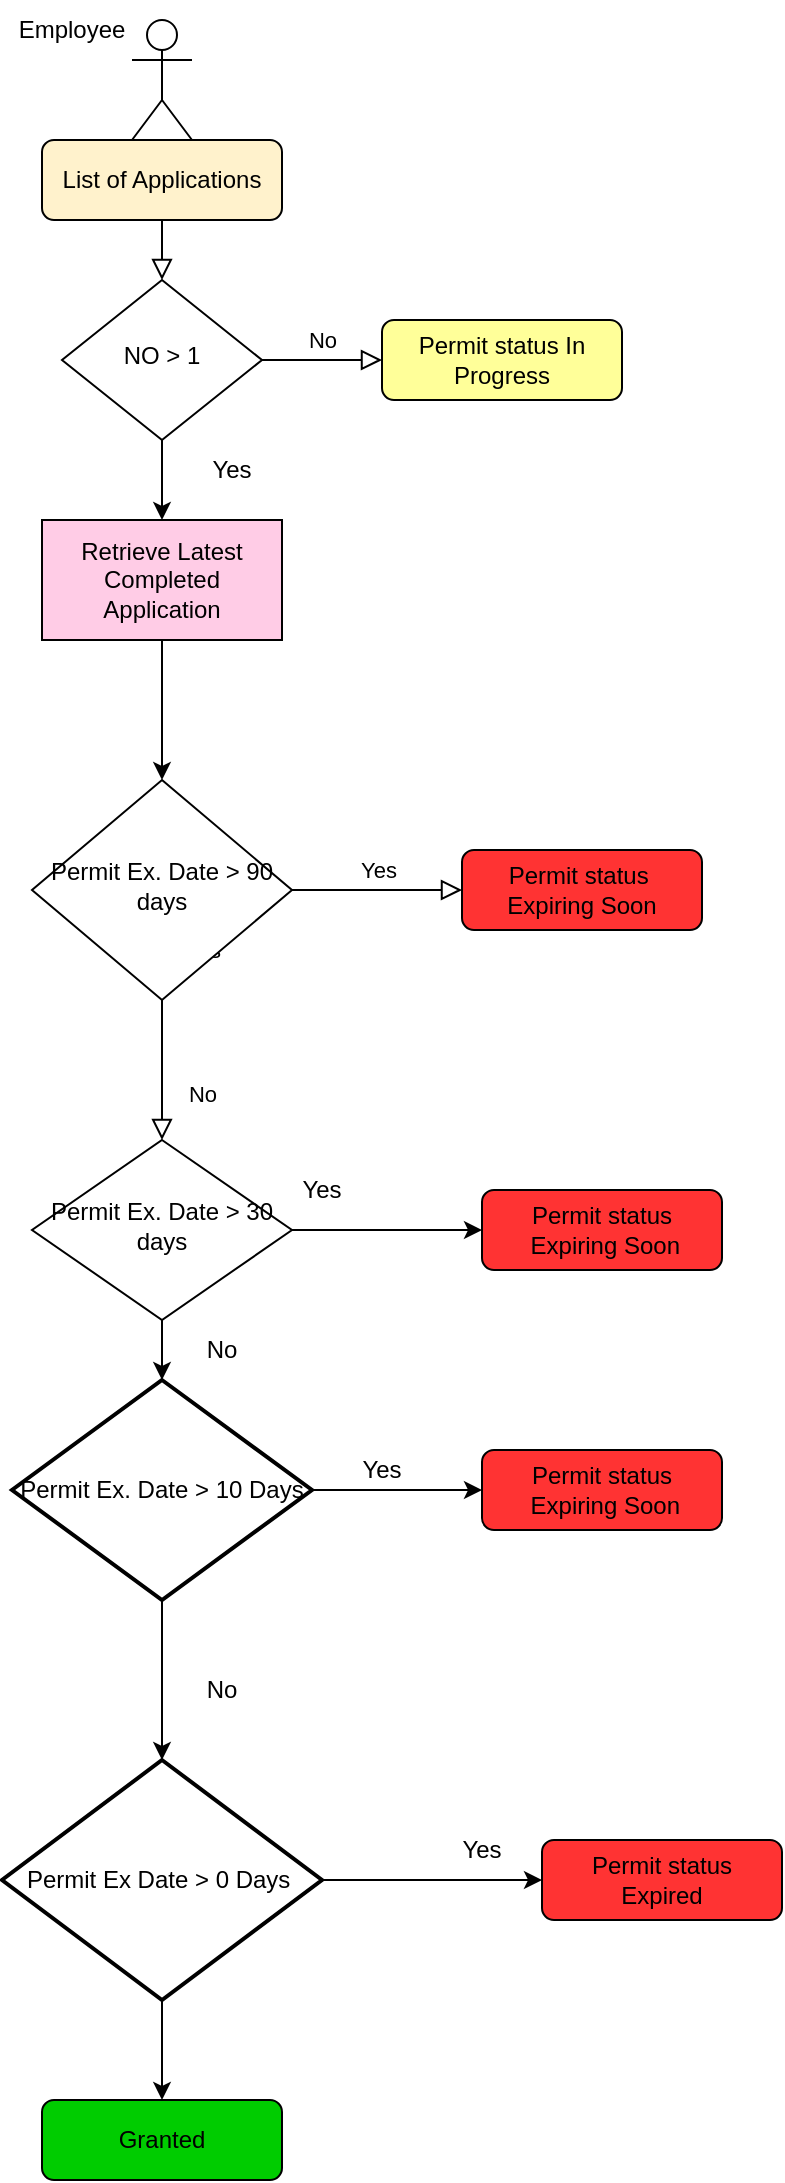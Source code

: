 <mxfile version="18.0.3" type="github" pages="2">
  <diagram id="C5RBs43oDa-KdzZeNtuy" name="Employee Permit Status">
    <mxGraphModel dx="1278" dy="547" grid="1" gridSize="10" guides="1" tooltips="1" connect="1" arrows="1" fold="1" page="1" pageScale="1" pageWidth="827" pageHeight="1169" math="0" shadow="0">
      <root>
        <mxCell id="WIyWlLk6GJQsqaUBKTNV-0" />
        <mxCell id="WIyWlLk6GJQsqaUBKTNV-1" parent="WIyWlLk6GJQsqaUBKTNV-0" />
        <mxCell id="WIyWlLk6GJQsqaUBKTNV-2" value="" style="rounded=0;html=1;jettySize=auto;orthogonalLoop=1;fontSize=11;endArrow=block;endFill=0;endSize=8;strokeWidth=1;shadow=0;labelBackgroundColor=none;edgeStyle=orthogonalEdgeStyle;" parent="WIyWlLk6GJQsqaUBKTNV-1" source="WIyWlLk6GJQsqaUBKTNV-3" target="WIyWlLk6GJQsqaUBKTNV-6" edge="1">
          <mxGeometry relative="1" as="geometry" />
        </mxCell>
        <mxCell id="WIyWlLk6GJQsqaUBKTNV-3" value="List of Applications" style="rounded=1;whiteSpace=wrap;html=1;fontSize=12;glass=0;strokeWidth=1;shadow=0;fillColor=#FFF2CC;" parent="WIyWlLk6GJQsqaUBKTNV-1" vertex="1">
          <mxGeometry x="160" y="80" width="120" height="40" as="geometry" />
        </mxCell>
        <mxCell id="WIyWlLk6GJQsqaUBKTNV-4" value="Yes" style="rounded=0;html=1;jettySize=auto;orthogonalLoop=1;fontSize=11;endArrow=block;endFill=0;endSize=8;strokeWidth=1;shadow=0;labelBackgroundColor=none;edgeStyle=orthogonalEdgeStyle;startArrow=none;" parent="WIyWlLk6GJQsqaUBKTNV-1" target="WIyWlLk6GJQsqaUBKTNV-10" edge="1">
          <mxGeometry y="20" relative="1" as="geometry">
            <mxPoint as="offset" />
            <mxPoint x="220" y="460" as="sourcePoint" />
            <Array as="points">
              <mxPoint x="220" y="470" />
              <mxPoint x="220" y="470" />
            </Array>
          </mxGeometry>
        </mxCell>
        <mxCell id="WIyWlLk6GJQsqaUBKTNV-5" value="No" style="edgeStyle=orthogonalEdgeStyle;rounded=0;html=1;jettySize=auto;orthogonalLoop=1;fontSize=11;endArrow=block;endFill=0;endSize=8;strokeWidth=1;shadow=0;labelBackgroundColor=none;" parent="WIyWlLk6GJQsqaUBKTNV-1" source="WIyWlLk6GJQsqaUBKTNV-6" target="WIyWlLk6GJQsqaUBKTNV-7" edge="1">
          <mxGeometry y="10" relative="1" as="geometry">
            <mxPoint as="offset" />
          </mxGeometry>
        </mxCell>
        <mxCell id="r70ikFuNxUVIptoFKFaD-33" style="edgeStyle=orthogonalEdgeStyle;rounded=0;orthogonalLoop=1;jettySize=auto;html=1;exitX=0.5;exitY=1;exitDx=0;exitDy=0;entryX=0.5;entryY=0;entryDx=0;entryDy=0;" edge="1" parent="WIyWlLk6GJQsqaUBKTNV-1" source="WIyWlLk6GJQsqaUBKTNV-6" target="r70ikFuNxUVIptoFKFaD-2">
          <mxGeometry relative="1" as="geometry" />
        </mxCell>
        <mxCell id="WIyWlLk6GJQsqaUBKTNV-6" value="NO &amp;gt; 1" style="rhombus;whiteSpace=wrap;html=1;shadow=0;fontFamily=Helvetica;fontSize=12;align=center;strokeWidth=1;spacing=6;spacingTop=-4;" parent="WIyWlLk6GJQsqaUBKTNV-1" vertex="1">
          <mxGeometry x="170" y="150" width="100" height="80" as="geometry" />
        </mxCell>
        <mxCell id="WIyWlLk6GJQsqaUBKTNV-7" value="Permit status In Progress" style="rounded=1;whiteSpace=wrap;html=1;fontSize=12;glass=0;strokeWidth=1;shadow=0;fillColor=#FFFF99;" parent="WIyWlLk6GJQsqaUBKTNV-1" vertex="1">
          <mxGeometry x="330" y="170" width="120" height="40" as="geometry" />
        </mxCell>
        <mxCell id="WIyWlLk6GJQsqaUBKTNV-8" value="No" style="rounded=0;html=1;jettySize=auto;orthogonalLoop=1;fontSize=11;endArrow=block;endFill=0;endSize=8;strokeWidth=1;shadow=0;labelBackgroundColor=none;edgeStyle=orthogonalEdgeStyle;" parent="WIyWlLk6GJQsqaUBKTNV-1" source="WIyWlLk6GJQsqaUBKTNV-10" edge="1">
          <mxGeometry x="0.333" y="20" relative="1" as="geometry">
            <mxPoint as="offset" />
            <mxPoint x="220" y="580" as="targetPoint" />
          </mxGeometry>
        </mxCell>
        <mxCell id="WIyWlLk6GJQsqaUBKTNV-9" value="Yes" style="edgeStyle=orthogonalEdgeStyle;rounded=0;html=1;jettySize=auto;orthogonalLoop=1;fontSize=11;endArrow=block;endFill=0;endSize=8;strokeWidth=1;shadow=0;labelBackgroundColor=none;" parent="WIyWlLk6GJQsqaUBKTNV-1" source="WIyWlLk6GJQsqaUBKTNV-10" target="WIyWlLk6GJQsqaUBKTNV-12" edge="1">
          <mxGeometry y="10" relative="1" as="geometry">
            <mxPoint as="offset" />
          </mxGeometry>
        </mxCell>
        <mxCell id="WIyWlLk6GJQsqaUBKTNV-10" value="Permit Ex. Date &amp;gt; 90 days" style="rhombus;whiteSpace=wrap;html=1;shadow=0;fontFamily=Helvetica;fontSize=12;align=center;strokeWidth=1;spacing=6;spacingTop=-4;" parent="WIyWlLk6GJQsqaUBKTNV-1" vertex="1">
          <mxGeometry x="155" y="400" width="130" height="110" as="geometry" />
        </mxCell>
        <mxCell id="WIyWlLk6GJQsqaUBKTNV-12" value="Permit status&amp;nbsp; Expiring Soon" style="rounded=1;whiteSpace=wrap;html=1;fontSize=12;glass=0;strokeWidth=1;shadow=0;fillColor=#FF3333;" parent="WIyWlLk6GJQsqaUBKTNV-1" vertex="1">
          <mxGeometry x="370" y="435" width="120" height="40" as="geometry" />
        </mxCell>
        <mxCell id="r70ikFuNxUVIptoFKFaD-6" style="edgeStyle=orthogonalEdgeStyle;rounded=0;orthogonalLoop=1;jettySize=auto;html=1;exitX=0.5;exitY=1;exitDx=0;exitDy=0;entryX=0.5;entryY=0;entryDx=0;entryDy=0;" edge="1" parent="WIyWlLk6GJQsqaUBKTNV-1" source="r70ikFuNxUVIptoFKFaD-2" target="WIyWlLk6GJQsqaUBKTNV-10">
          <mxGeometry relative="1" as="geometry" />
        </mxCell>
        <mxCell id="r70ikFuNxUVIptoFKFaD-2" value="Retrieve Latest Completed Application" style="rounded=0;whiteSpace=wrap;html=1;fillColor=#FFCCE6;" vertex="1" parent="WIyWlLk6GJQsqaUBKTNV-1">
          <mxGeometry x="160" y="270" width="120" height="60" as="geometry" />
        </mxCell>
        <mxCell id="r70ikFuNxUVIptoFKFaD-4" value="" style="shape=umlActor;verticalLabelPosition=bottom;verticalAlign=top;html=1;outlineConnect=0;" vertex="1" parent="WIyWlLk6GJQsqaUBKTNV-1">
          <mxGeometry x="205" y="20" width="30" height="60" as="geometry" />
        </mxCell>
        <mxCell id="r70ikFuNxUVIptoFKFaD-9" style="edgeStyle=orthogonalEdgeStyle;rounded=0;orthogonalLoop=1;jettySize=auto;html=1;exitX=1;exitY=0.5;exitDx=0;exitDy=0;" edge="1" parent="WIyWlLk6GJQsqaUBKTNV-1" source="r70ikFuNxUVIptoFKFaD-7" target="r70ikFuNxUVIptoFKFaD-8">
          <mxGeometry relative="1" as="geometry" />
        </mxCell>
        <mxCell id="r70ikFuNxUVIptoFKFaD-7" value="Permit Ex. Date &amp;gt; 30 days" style="rhombus;whiteSpace=wrap;html=1;shadow=0;fontFamily=Helvetica;fontSize=12;align=center;strokeWidth=1;spacing=6;spacingTop=-4;" vertex="1" parent="WIyWlLk6GJQsqaUBKTNV-1">
          <mxGeometry x="155" y="580" width="130" height="90" as="geometry" />
        </mxCell>
        <mxCell id="r70ikFuNxUVIptoFKFaD-8" value="Permit status&lt;br&gt;&amp;nbsp;Expiring Soon" style="rounded=1;whiteSpace=wrap;html=1;fontSize=12;glass=0;strokeWidth=1;shadow=0;fillColor=#FF3333;" vertex="1" parent="WIyWlLk6GJQsqaUBKTNV-1">
          <mxGeometry x="380" y="605" width="120" height="40" as="geometry" />
        </mxCell>
        <mxCell id="r70ikFuNxUVIptoFKFaD-15" value="" style="edgeStyle=orthogonalEdgeStyle;rounded=0;orthogonalLoop=1;jettySize=auto;html=1;entryX=0.5;entryY=0;entryDx=0;entryDy=0;entryPerimeter=0;" edge="1" parent="WIyWlLk6GJQsqaUBKTNV-1" source="r70ikFuNxUVIptoFKFaD-11" target="r70ikFuNxUVIptoFKFaD-25">
          <mxGeometry relative="1" as="geometry">
            <mxPoint x="217.5" y="880" as="targetPoint" />
          </mxGeometry>
        </mxCell>
        <mxCell id="r70ikFuNxUVIptoFKFaD-19" style="edgeStyle=orthogonalEdgeStyle;rounded=0;orthogonalLoop=1;jettySize=auto;html=1;" edge="1" parent="WIyWlLk6GJQsqaUBKTNV-1" source="r70ikFuNxUVIptoFKFaD-11" target="r70ikFuNxUVIptoFKFaD-18">
          <mxGeometry relative="1" as="geometry" />
        </mxCell>
        <mxCell id="r70ikFuNxUVIptoFKFaD-11" value="Permit Ex. Date &amp;gt; 10 Days" style="strokeWidth=2;html=1;shape=mxgraph.flowchart.decision;whiteSpace=wrap;fillColor=#FFFFFF;" vertex="1" parent="WIyWlLk6GJQsqaUBKTNV-1">
          <mxGeometry x="145" y="700" width="150" height="110" as="geometry" />
        </mxCell>
        <mxCell id="r70ikFuNxUVIptoFKFaD-16" value="Yes" style="text;html=1;strokeColor=none;fillColor=none;align=center;verticalAlign=middle;whiteSpace=wrap;rounded=0;" vertex="1" parent="WIyWlLk6GJQsqaUBKTNV-1">
          <mxGeometry x="270" y="590" width="60" height="30" as="geometry" />
        </mxCell>
        <mxCell id="r70ikFuNxUVIptoFKFaD-18" value="Permit status&lt;br&gt;&amp;nbsp;Expiring Soon" style="rounded=1;whiteSpace=wrap;html=1;fontSize=12;glass=0;strokeWidth=1;shadow=0;fillColor=#FF3333;" vertex="1" parent="WIyWlLk6GJQsqaUBKTNV-1">
          <mxGeometry x="380" y="735" width="120" height="40" as="geometry" />
        </mxCell>
        <mxCell id="r70ikFuNxUVIptoFKFaD-20" value="No" style="text;html=1;strokeColor=none;fillColor=none;align=center;verticalAlign=middle;whiteSpace=wrap;rounded=0;" vertex="1" parent="WIyWlLk6GJQsqaUBKTNV-1">
          <mxGeometry x="220" y="670" width="60" height="30" as="geometry" />
        </mxCell>
        <mxCell id="r70ikFuNxUVIptoFKFaD-21" value="Yes" style="text;html=1;strokeColor=none;fillColor=none;align=center;verticalAlign=middle;whiteSpace=wrap;rounded=0;" vertex="1" parent="WIyWlLk6GJQsqaUBKTNV-1">
          <mxGeometry x="300" y="730" width="60" height="30" as="geometry" />
        </mxCell>
        <mxCell id="r70ikFuNxUVIptoFKFaD-23" value="No" style="text;html=1;strokeColor=none;fillColor=none;align=center;verticalAlign=middle;whiteSpace=wrap;rounded=0;" vertex="1" parent="WIyWlLk6GJQsqaUBKTNV-1">
          <mxGeometry x="220" y="840" width="60" height="30" as="geometry" />
        </mxCell>
        <mxCell id="r70ikFuNxUVIptoFKFaD-24" style="edgeStyle=orthogonalEdgeStyle;rounded=0;orthogonalLoop=1;jettySize=auto;html=1;exitX=0;exitY=0;exitDx=0;exitDy=0;entryX=0;entryY=1;entryDx=0;entryDy=0;" edge="1" parent="WIyWlLk6GJQsqaUBKTNV-1" source="r70ikFuNxUVIptoFKFaD-20" target="r70ikFuNxUVIptoFKFaD-20">
          <mxGeometry relative="1" as="geometry" />
        </mxCell>
        <mxCell id="r70ikFuNxUVIptoFKFaD-26" style="edgeStyle=orthogonalEdgeStyle;rounded=0;orthogonalLoop=1;jettySize=auto;html=1;exitX=1;exitY=0.5;exitDx=0;exitDy=0;exitPerimeter=0;" edge="1" parent="WIyWlLk6GJQsqaUBKTNV-1" source="r70ikFuNxUVIptoFKFaD-25">
          <mxGeometry relative="1" as="geometry">
            <mxPoint x="410" y="950" as="targetPoint" />
          </mxGeometry>
        </mxCell>
        <mxCell id="r70ikFuNxUVIptoFKFaD-30" style="edgeStyle=orthogonalEdgeStyle;rounded=0;orthogonalLoop=1;jettySize=auto;html=1;exitX=0.5;exitY=1;exitDx=0;exitDy=0;exitPerimeter=0;entryX=0.5;entryY=0;entryDx=0;entryDy=0;" edge="1" parent="WIyWlLk6GJQsqaUBKTNV-1" source="r70ikFuNxUVIptoFKFaD-25" target="r70ikFuNxUVIptoFKFaD-29">
          <mxGeometry relative="1" as="geometry" />
        </mxCell>
        <mxCell id="r70ikFuNxUVIptoFKFaD-25" value="Permit Ex Date &amp;gt; 0 Days&amp;nbsp;" style="strokeWidth=2;html=1;shape=mxgraph.flowchart.decision;whiteSpace=wrap;fillColor=#FFFFFF;" vertex="1" parent="WIyWlLk6GJQsqaUBKTNV-1">
          <mxGeometry x="140" y="890" width="160" height="120" as="geometry" />
        </mxCell>
        <mxCell id="r70ikFuNxUVIptoFKFaD-27" value="Permit status&lt;br&gt;Expired" style="rounded=1;whiteSpace=wrap;html=1;fontSize=12;glass=0;strokeWidth=1;shadow=0;fillColor=#FF3333;" vertex="1" parent="WIyWlLk6GJQsqaUBKTNV-1">
          <mxGeometry x="410" y="930" width="120" height="40" as="geometry" />
        </mxCell>
        <mxCell id="r70ikFuNxUVIptoFKFaD-28" value="Yes" style="text;html=1;strokeColor=none;fillColor=none;align=center;verticalAlign=middle;whiteSpace=wrap;rounded=0;" vertex="1" parent="WIyWlLk6GJQsqaUBKTNV-1">
          <mxGeometry x="350" y="920" width="60" height="30" as="geometry" />
        </mxCell>
        <mxCell id="r70ikFuNxUVIptoFKFaD-29" value="Granted" style="rounded=1;whiteSpace=wrap;html=1;fontSize=12;glass=0;strokeWidth=1;shadow=0;fillColor=#00CC00;" vertex="1" parent="WIyWlLk6GJQsqaUBKTNV-1">
          <mxGeometry x="160" y="1060" width="120" height="40" as="geometry" />
        </mxCell>
        <mxCell id="r70ikFuNxUVIptoFKFaD-31" value="Yes" style="text;html=1;strokeColor=none;fillColor=none;align=center;verticalAlign=middle;whiteSpace=wrap;rounded=0;" vertex="1" parent="WIyWlLk6GJQsqaUBKTNV-1">
          <mxGeometry x="225" y="230" width="60" height="30" as="geometry" />
        </mxCell>
        <mxCell id="r70ikFuNxUVIptoFKFaD-34" value="Employee" style="text;html=1;strokeColor=none;fillColor=none;align=center;verticalAlign=middle;whiteSpace=wrap;rounded=0;" vertex="1" parent="WIyWlLk6GJQsqaUBKTNV-1">
          <mxGeometry x="145" y="10" width="60" height="30" as="geometry" />
        </mxCell>
      </root>
    </mxGraphModel>
  </diagram>
  <diagram id="UWfWN6vajYMCqa3t756b" name="Workflow Permit Status">
    <mxGraphModel dx="1278" dy="547" grid="1" gridSize="10" guides="1" tooltips="1" connect="1" arrows="1" fold="1" page="1" pageScale="1" pageWidth="827" pageHeight="1169" math="0" shadow="0">
      <root>
        <mxCell id="0" />
        <mxCell id="1" parent="0" />
        <mxCell id="4GRrqu41O3Qp7ZYQL6ao-1" value="" style="rounded=0;html=1;jettySize=auto;orthogonalLoop=1;fontSize=11;endArrow=block;endFill=0;endSize=8;strokeWidth=1;shadow=0;labelBackgroundColor=none;edgeStyle=orthogonalEdgeStyle;" edge="1" parent="1" source="4GRrqu41O3Qp7ZYQL6ao-2" target="4GRrqu41O3Qp7ZYQL6ao-6">
          <mxGeometry relative="1" as="geometry" />
        </mxCell>
        <mxCell id="4GRrqu41O3Qp7ZYQL6ao-2" value="Application" style="rounded=1;whiteSpace=wrap;html=1;fontSize=12;glass=0;strokeWidth=1;shadow=0;fillColor=#FFF2CC;" vertex="1" parent="1">
          <mxGeometry x="160" y="80" width="120" height="40" as="geometry" />
        </mxCell>
        <mxCell id="4GRrqu41O3Qp7ZYQL6ao-3" value="Yes" style="rounded=0;html=1;jettySize=auto;orthogonalLoop=1;fontSize=11;endArrow=block;endFill=0;endSize=8;strokeWidth=1;shadow=0;labelBackgroundColor=none;edgeStyle=orthogonalEdgeStyle;startArrow=none;" edge="1" parent="1" target="4GRrqu41O3Qp7ZYQL6ao-10">
          <mxGeometry y="20" relative="1" as="geometry">
            <mxPoint as="offset" />
            <mxPoint x="220" y="460" as="sourcePoint" />
            <Array as="points">
              <mxPoint x="220" y="470" />
              <mxPoint x="220" y="470" />
            </Array>
          </mxGeometry>
        </mxCell>
        <mxCell id="f8aLjEW6WF-jgsMXcvVk-3" style="edgeStyle=orthogonalEdgeStyle;rounded=0;orthogonalLoop=1;jettySize=auto;html=1;exitX=0.5;exitY=1;exitDx=0;exitDy=0;entryX=0.5;entryY=0;entryDx=0;entryDy=0;" edge="1" parent="1" source="4GRrqu41O3Qp7ZYQL6ao-6" target="4GRrqu41O3Qp7ZYQL6ao-10">
          <mxGeometry relative="1" as="geometry" />
        </mxCell>
        <mxCell id="f8aLjEW6WF-jgsMXcvVk-4" style="edgeStyle=orthogonalEdgeStyle;rounded=0;orthogonalLoop=1;jettySize=auto;html=1;exitX=1;exitY=0.5;exitDx=0;exitDy=0;entryX=0;entryY=0.5;entryDx=0;entryDy=0;" edge="1" parent="1" source="4GRrqu41O3Qp7ZYQL6ao-6" target="4GRrqu41O3Qp7ZYQL6ao-7">
          <mxGeometry relative="1" as="geometry" />
        </mxCell>
        <mxCell id="4GRrqu41O3Qp7ZYQL6ao-6" value="Application status : In Progress" style="rhombus;whiteSpace=wrap;html=1;shadow=0;fontFamily=Helvetica;fontSize=12;align=center;strokeWidth=1;spacing=6;spacingTop=-4;" vertex="1" parent="1">
          <mxGeometry x="170" y="190" width="100" height="80" as="geometry" />
        </mxCell>
        <mxCell id="4GRrqu41O3Qp7ZYQL6ao-7" value="Permit status:&amp;nbsp; In Progress" style="rounded=1;whiteSpace=wrap;html=1;fontSize=12;glass=0;strokeWidth=1;shadow=0;fillColor=#FFFF99;" vertex="1" parent="1">
          <mxGeometry x="370" y="210" width="120" height="40" as="geometry" />
        </mxCell>
        <mxCell id="4GRrqu41O3Qp7ZYQL6ao-8" value="No" style="rounded=0;html=1;jettySize=auto;orthogonalLoop=1;fontSize=11;endArrow=block;endFill=0;endSize=8;strokeWidth=1;shadow=0;labelBackgroundColor=none;edgeStyle=orthogonalEdgeStyle;" edge="1" parent="1" source="4GRrqu41O3Qp7ZYQL6ao-10">
          <mxGeometry x="0.333" y="20" relative="1" as="geometry">
            <mxPoint as="offset" />
            <mxPoint x="220" y="580" as="targetPoint" />
          </mxGeometry>
        </mxCell>
        <mxCell id="4GRrqu41O3Qp7ZYQL6ao-9" value="Yes" style="edgeStyle=orthogonalEdgeStyle;rounded=0;html=1;jettySize=auto;orthogonalLoop=1;fontSize=11;endArrow=block;endFill=0;endSize=8;strokeWidth=1;shadow=0;labelBackgroundColor=none;" edge="1" parent="1" source="4GRrqu41O3Qp7ZYQL6ao-10" target="4GRrqu41O3Qp7ZYQL6ao-11">
          <mxGeometry y="10" relative="1" as="geometry">
            <mxPoint as="offset" />
          </mxGeometry>
        </mxCell>
        <mxCell id="4GRrqu41O3Qp7ZYQL6ao-10" value="Permit Ex. Date &amp;gt; 90 days" style="rhombus;whiteSpace=wrap;html=1;shadow=0;fontFamily=Helvetica;fontSize=12;align=center;strokeWidth=1;spacing=6;spacingTop=-4;" vertex="1" parent="1">
          <mxGeometry x="155" y="400" width="130" height="110" as="geometry" />
        </mxCell>
        <mxCell id="4GRrqu41O3Qp7ZYQL6ao-11" value="Permit status&amp;nbsp; Expiring Soon" style="rounded=1;whiteSpace=wrap;html=1;fontSize=12;glass=0;strokeWidth=1;shadow=0;fillColor=#FF3333;" vertex="1" parent="1">
          <mxGeometry x="370" y="435" width="120" height="40" as="geometry" />
        </mxCell>
        <mxCell id="4GRrqu41O3Qp7ZYQL6ao-14" value="" style="shape=umlActor;verticalLabelPosition=bottom;verticalAlign=top;html=1;outlineConnect=0;" vertex="1" parent="1">
          <mxGeometry x="205" y="20" width="30" height="60" as="geometry" />
        </mxCell>
        <mxCell id="4GRrqu41O3Qp7ZYQL6ao-15" style="edgeStyle=orthogonalEdgeStyle;rounded=0;orthogonalLoop=1;jettySize=auto;html=1;exitX=1;exitY=0.5;exitDx=0;exitDy=0;" edge="1" parent="1" source="4GRrqu41O3Qp7ZYQL6ao-16" target="4GRrqu41O3Qp7ZYQL6ao-17">
          <mxGeometry relative="1" as="geometry" />
        </mxCell>
        <mxCell id="4GRrqu41O3Qp7ZYQL6ao-16" value="Permit Ex. Date &amp;gt; 30 days" style="rhombus;whiteSpace=wrap;html=1;shadow=0;fontFamily=Helvetica;fontSize=12;align=center;strokeWidth=1;spacing=6;spacingTop=-4;" vertex="1" parent="1">
          <mxGeometry x="155" y="580" width="130" height="90" as="geometry" />
        </mxCell>
        <mxCell id="4GRrqu41O3Qp7ZYQL6ao-17" value="Permit status&lt;br&gt;&amp;nbsp;Expiring Soon" style="rounded=1;whiteSpace=wrap;html=1;fontSize=12;glass=0;strokeWidth=1;shadow=0;fillColor=#FF3333;" vertex="1" parent="1">
          <mxGeometry x="380" y="605" width="120" height="40" as="geometry" />
        </mxCell>
        <mxCell id="4GRrqu41O3Qp7ZYQL6ao-18" value="" style="edgeStyle=orthogonalEdgeStyle;rounded=0;orthogonalLoop=1;jettySize=auto;html=1;entryX=0.5;entryY=0;entryDx=0;entryDy=0;entryPerimeter=0;" edge="1" parent="1" source="4GRrqu41O3Qp7ZYQL6ao-20" target="4GRrqu41O3Qp7ZYQL6ao-29">
          <mxGeometry relative="1" as="geometry">
            <mxPoint x="217.5" y="880" as="targetPoint" />
          </mxGeometry>
        </mxCell>
        <mxCell id="4GRrqu41O3Qp7ZYQL6ao-19" style="edgeStyle=orthogonalEdgeStyle;rounded=0;orthogonalLoop=1;jettySize=auto;html=1;" edge="1" parent="1" source="4GRrqu41O3Qp7ZYQL6ao-20" target="4GRrqu41O3Qp7ZYQL6ao-22">
          <mxGeometry relative="1" as="geometry" />
        </mxCell>
        <mxCell id="4GRrqu41O3Qp7ZYQL6ao-20" value="Permit Ex. Date &amp;gt; 10 Days" style="strokeWidth=2;html=1;shape=mxgraph.flowchart.decision;whiteSpace=wrap;fillColor=#FFFFFF;" vertex="1" parent="1">
          <mxGeometry x="145" y="700" width="150" height="110" as="geometry" />
        </mxCell>
        <mxCell id="4GRrqu41O3Qp7ZYQL6ao-21" value="Yes" style="text;html=1;strokeColor=none;fillColor=none;align=center;verticalAlign=middle;whiteSpace=wrap;rounded=0;" vertex="1" parent="1">
          <mxGeometry x="270" y="590" width="60" height="30" as="geometry" />
        </mxCell>
        <mxCell id="4GRrqu41O3Qp7ZYQL6ao-22" value="Permit status&lt;br&gt;&amp;nbsp;Expiring Soon" style="rounded=1;whiteSpace=wrap;html=1;fontSize=12;glass=0;strokeWidth=1;shadow=0;fillColor=#FF3333;" vertex="1" parent="1">
          <mxGeometry x="380" y="735" width="120" height="40" as="geometry" />
        </mxCell>
        <mxCell id="4GRrqu41O3Qp7ZYQL6ao-23" value="No" style="text;html=1;strokeColor=none;fillColor=none;align=center;verticalAlign=middle;whiteSpace=wrap;rounded=0;" vertex="1" parent="1">
          <mxGeometry x="220" y="670" width="60" height="30" as="geometry" />
        </mxCell>
        <mxCell id="4GRrqu41O3Qp7ZYQL6ao-24" value="Yes" style="text;html=1;strokeColor=none;fillColor=none;align=center;verticalAlign=middle;whiteSpace=wrap;rounded=0;" vertex="1" parent="1">
          <mxGeometry x="300" y="730" width="60" height="30" as="geometry" />
        </mxCell>
        <mxCell id="4GRrqu41O3Qp7ZYQL6ao-25" value="No" style="text;html=1;strokeColor=none;fillColor=none;align=center;verticalAlign=middle;whiteSpace=wrap;rounded=0;" vertex="1" parent="1">
          <mxGeometry x="220" y="840" width="60" height="30" as="geometry" />
        </mxCell>
        <mxCell id="4GRrqu41O3Qp7ZYQL6ao-26" style="edgeStyle=orthogonalEdgeStyle;rounded=0;orthogonalLoop=1;jettySize=auto;html=1;exitX=0;exitY=0;exitDx=0;exitDy=0;entryX=0;entryY=1;entryDx=0;entryDy=0;" edge="1" parent="1" source="4GRrqu41O3Qp7ZYQL6ao-23" target="4GRrqu41O3Qp7ZYQL6ao-23">
          <mxGeometry relative="1" as="geometry" />
        </mxCell>
        <mxCell id="4GRrqu41O3Qp7ZYQL6ao-27" style="edgeStyle=orthogonalEdgeStyle;rounded=0;orthogonalLoop=1;jettySize=auto;html=1;exitX=1;exitY=0.5;exitDx=0;exitDy=0;exitPerimeter=0;" edge="1" parent="1" source="4GRrqu41O3Qp7ZYQL6ao-29">
          <mxGeometry relative="1" as="geometry">
            <mxPoint x="410" y="950" as="targetPoint" />
          </mxGeometry>
        </mxCell>
        <mxCell id="4GRrqu41O3Qp7ZYQL6ao-28" style="edgeStyle=orthogonalEdgeStyle;rounded=0;orthogonalLoop=1;jettySize=auto;html=1;exitX=0.5;exitY=1;exitDx=0;exitDy=0;exitPerimeter=0;entryX=0.5;entryY=0;entryDx=0;entryDy=0;" edge="1" parent="1" source="4GRrqu41O3Qp7ZYQL6ao-29" target="4GRrqu41O3Qp7ZYQL6ao-32">
          <mxGeometry relative="1" as="geometry" />
        </mxCell>
        <mxCell id="4GRrqu41O3Qp7ZYQL6ao-29" value="Permit Ex Date &amp;gt; 0 Days&amp;nbsp;" style="strokeWidth=2;html=1;shape=mxgraph.flowchart.decision;whiteSpace=wrap;fillColor=#FFFFFF;" vertex="1" parent="1">
          <mxGeometry x="140" y="890" width="160" height="120" as="geometry" />
        </mxCell>
        <mxCell id="4GRrqu41O3Qp7ZYQL6ao-30" value="Permit status&lt;br&gt;Expired" style="rounded=1;whiteSpace=wrap;html=1;fontSize=12;glass=0;strokeWidth=1;shadow=0;fillColor=#FF3333;" vertex="1" parent="1">
          <mxGeometry x="410" y="930" width="120" height="40" as="geometry" />
        </mxCell>
        <mxCell id="4GRrqu41O3Qp7ZYQL6ao-31" value="Yes" style="text;html=1;strokeColor=none;fillColor=none;align=center;verticalAlign=middle;whiteSpace=wrap;rounded=0;" vertex="1" parent="1">
          <mxGeometry x="350" y="920" width="60" height="30" as="geometry" />
        </mxCell>
        <mxCell id="4GRrqu41O3Qp7ZYQL6ao-32" value="Granted" style="rounded=1;whiteSpace=wrap;html=1;fontSize=12;glass=0;strokeWidth=1;shadow=0;fillColor=#00CC00;" vertex="1" parent="1">
          <mxGeometry x="160" y="1060" width="120" height="40" as="geometry" />
        </mxCell>
        <mxCell id="4GRrqu41O3Qp7ZYQL6ao-33" value="No" style="text;html=1;strokeColor=none;fillColor=none;align=center;verticalAlign=middle;whiteSpace=wrap;rounded=0;" vertex="1" parent="1">
          <mxGeometry x="160" y="310" width="60" height="30" as="geometry" />
        </mxCell>
        <mxCell id="4GRrqu41O3Qp7ZYQL6ao-34" value="Employee" style="text;html=1;strokeColor=none;fillColor=none;align=center;verticalAlign=middle;whiteSpace=wrap;rounded=0;" vertex="1" parent="1">
          <mxGeometry x="145" y="10" width="60" height="30" as="geometry" />
        </mxCell>
        <mxCell id="f8aLjEW6WF-jgsMXcvVk-5" value="Yes" style="text;html=1;strokeColor=none;fillColor=none;align=center;verticalAlign=middle;whiteSpace=wrap;rounded=0;" vertex="1" parent="1">
          <mxGeometry x="270" y="200" width="60" height="30" as="geometry" />
        </mxCell>
      </root>
    </mxGraphModel>
  </diagram>
</mxfile>
